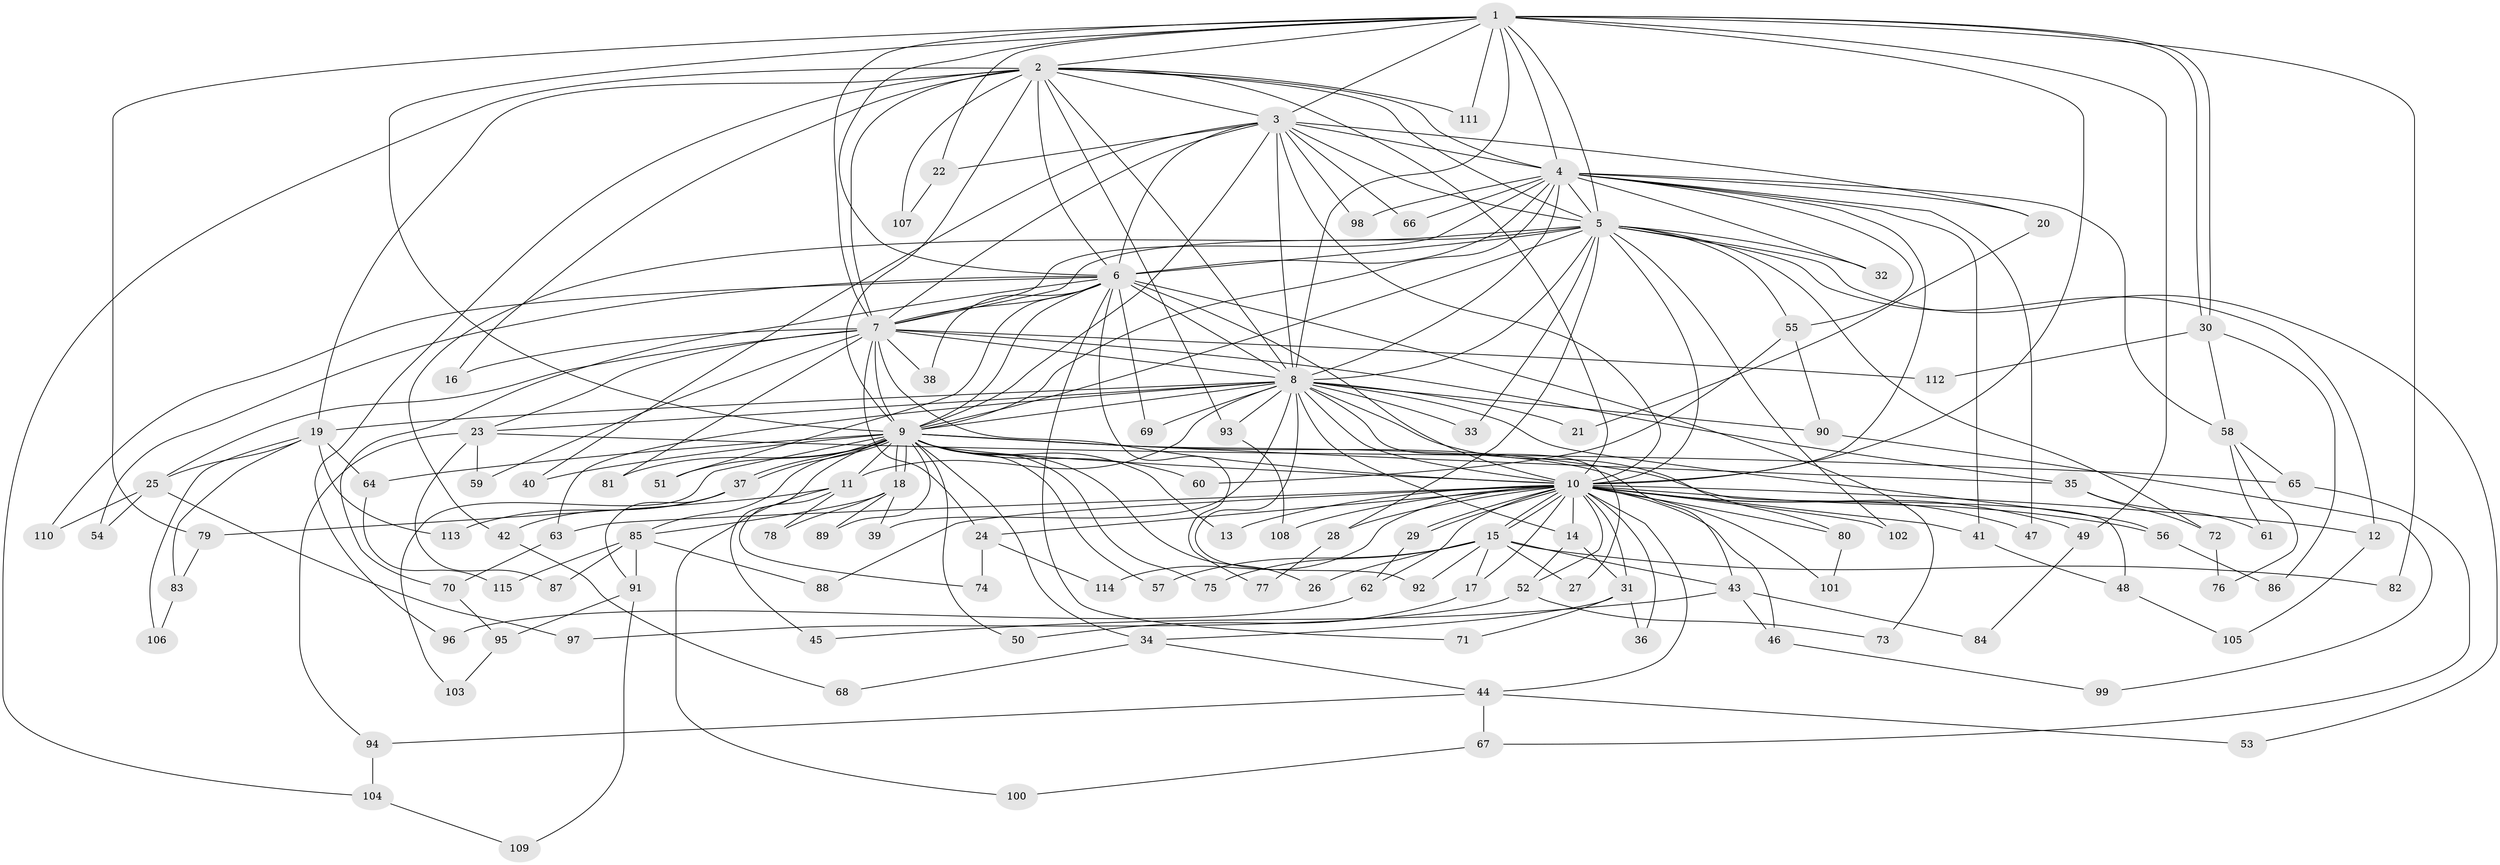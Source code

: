 // coarse degree distribution, {11: 0.05714285714285714, 7: 0.05714285714285714, 8: 0.02857142857142857, 2: 0.17142857142857143, 4: 0.2571428571428571, 5: 0.14285714285714285, 6: 0.08571428571428572, 10: 0.02857142857142857, 21: 0.02857142857142857, 22: 0.02857142857142857, 3: 0.05714285714285714, 17: 0.02857142857142857, 9: 0.02857142857142857}
// Generated by graph-tools (version 1.1) at 2025/36/03/04/25 23:36:24]
// undirected, 115 vertices, 255 edges
graph export_dot {
  node [color=gray90,style=filled];
  1;
  2;
  3;
  4;
  5;
  6;
  7;
  8;
  9;
  10;
  11;
  12;
  13;
  14;
  15;
  16;
  17;
  18;
  19;
  20;
  21;
  22;
  23;
  24;
  25;
  26;
  27;
  28;
  29;
  30;
  31;
  32;
  33;
  34;
  35;
  36;
  37;
  38;
  39;
  40;
  41;
  42;
  43;
  44;
  45;
  46;
  47;
  48;
  49;
  50;
  51;
  52;
  53;
  54;
  55;
  56;
  57;
  58;
  59;
  60;
  61;
  62;
  63;
  64;
  65;
  66;
  67;
  68;
  69;
  70;
  71;
  72;
  73;
  74;
  75;
  76;
  77;
  78;
  79;
  80;
  81;
  82;
  83;
  84;
  85;
  86;
  87;
  88;
  89;
  90;
  91;
  92;
  93;
  94;
  95;
  96;
  97;
  98;
  99;
  100;
  101;
  102;
  103;
  104;
  105;
  106;
  107;
  108;
  109;
  110;
  111;
  112;
  113;
  114;
  115;
  1 -- 2;
  1 -- 3;
  1 -- 4;
  1 -- 5;
  1 -- 6;
  1 -- 7;
  1 -- 8;
  1 -- 9;
  1 -- 10;
  1 -- 22;
  1 -- 30;
  1 -- 30;
  1 -- 49;
  1 -- 79;
  1 -- 82;
  1 -- 111;
  2 -- 3;
  2 -- 4;
  2 -- 5;
  2 -- 6;
  2 -- 7;
  2 -- 8;
  2 -- 9;
  2 -- 10;
  2 -- 16;
  2 -- 19;
  2 -- 93;
  2 -- 96;
  2 -- 104;
  2 -- 107;
  2 -- 111;
  3 -- 4;
  3 -- 5;
  3 -- 6;
  3 -- 7;
  3 -- 8;
  3 -- 9;
  3 -- 10;
  3 -- 20;
  3 -- 22;
  3 -- 40;
  3 -- 66;
  3 -- 98;
  4 -- 5;
  4 -- 6;
  4 -- 7;
  4 -- 8;
  4 -- 9;
  4 -- 10;
  4 -- 20;
  4 -- 32;
  4 -- 41;
  4 -- 47;
  4 -- 55;
  4 -- 58;
  4 -- 66;
  4 -- 98;
  5 -- 6;
  5 -- 7;
  5 -- 8;
  5 -- 9;
  5 -- 10;
  5 -- 12;
  5 -- 28;
  5 -- 32;
  5 -- 33;
  5 -- 42;
  5 -- 53;
  5 -- 55;
  5 -- 72;
  5 -- 102;
  6 -- 7;
  6 -- 8;
  6 -- 9;
  6 -- 10;
  6 -- 38;
  6 -- 51;
  6 -- 54;
  6 -- 69;
  6 -- 70;
  6 -- 71;
  6 -- 73;
  6 -- 77;
  6 -- 110;
  7 -- 8;
  7 -- 9;
  7 -- 10;
  7 -- 16;
  7 -- 23;
  7 -- 24;
  7 -- 25;
  7 -- 35;
  7 -- 38;
  7 -- 59;
  7 -- 81;
  7 -- 112;
  8 -- 9;
  8 -- 10;
  8 -- 11;
  8 -- 14;
  8 -- 19;
  8 -- 21;
  8 -- 23;
  8 -- 27;
  8 -- 33;
  8 -- 39;
  8 -- 56;
  8 -- 63;
  8 -- 69;
  8 -- 80;
  8 -- 90;
  8 -- 92;
  8 -- 93;
  9 -- 10;
  9 -- 11;
  9 -- 13;
  9 -- 18;
  9 -- 18;
  9 -- 26;
  9 -- 34;
  9 -- 35;
  9 -- 37;
  9 -- 37;
  9 -- 40;
  9 -- 43;
  9 -- 45;
  9 -- 48;
  9 -- 50;
  9 -- 51;
  9 -- 57;
  9 -- 60;
  9 -- 64;
  9 -- 75;
  9 -- 81;
  9 -- 85;
  9 -- 89;
  9 -- 103;
  10 -- 12;
  10 -- 13;
  10 -- 14;
  10 -- 15;
  10 -- 15;
  10 -- 17;
  10 -- 24;
  10 -- 28;
  10 -- 29;
  10 -- 29;
  10 -- 31;
  10 -- 36;
  10 -- 41;
  10 -- 44;
  10 -- 46;
  10 -- 47;
  10 -- 49;
  10 -- 52;
  10 -- 56;
  10 -- 62;
  10 -- 63;
  10 -- 80;
  10 -- 88;
  10 -- 101;
  10 -- 102;
  10 -- 108;
  10 -- 114;
  11 -- 74;
  11 -- 78;
  11 -- 79;
  11 -- 100;
  12 -- 105;
  14 -- 31;
  14 -- 52;
  15 -- 17;
  15 -- 26;
  15 -- 27;
  15 -- 43;
  15 -- 57;
  15 -- 75;
  15 -- 82;
  15 -- 92;
  17 -- 50;
  18 -- 39;
  18 -- 78;
  18 -- 85;
  18 -- 89;
  19 -- 25;
  19 -- 64;
  19 -- 83;
  19 -- 106;
  19 -- 113;
  20 -- 21;
  22 -- 107;
  23 -- 59;
  23 -- 65;
  23 -- 87;
  23 -- 94;
  24 -- 74;
  24 -- 114;
  25 -- 54;
  25 -- 97;
  25 -- 110;
  28 -- 77;
  29 -- 62;
  30 -- 58;
  30 -- 86;
  30 -- 112;
  31 -- 34;
  31 -- 36;
  31 -- 71;
  34 -- 44;
  34 -- 68;
  35 -- 61;
  35 -- 72;
  37 -- 42;
  37 -- 91;
  37 -- 113;
  41 -- 48;
  42 -- 68;
  43 -- 45;
  43 -- 46;
  43 -- 84;
  44 -- 53;
  44 -- 67;
  44 -- 94;
  46 -- 99;
  48 -- 105;
  49 -- 84;
  52 -- 73;
  52 -- 97;
  55 -- 60;
  55 -- 90;
  56 -- 86;
  58 -- 61;
  58 -- 65;
  58 -- 76;
  62 -- 96;
  63 -- 70;
  64 -- 115;
  65 -- 67;
  67 -- 100;
  70 -- 95;
  72 -- 76;
  79 -- 83;
  80 -- 101;
  83 -- 106;
  85 -- 87;
  85 -- 88;
  85 -- 91;
  85 -- 115;
  90 -- 99;
  91 -- 95;
  91 -- 109;
  93 -- 108;
  94 -- 104;
  95 -- 103;
  104 -- 109;
}
